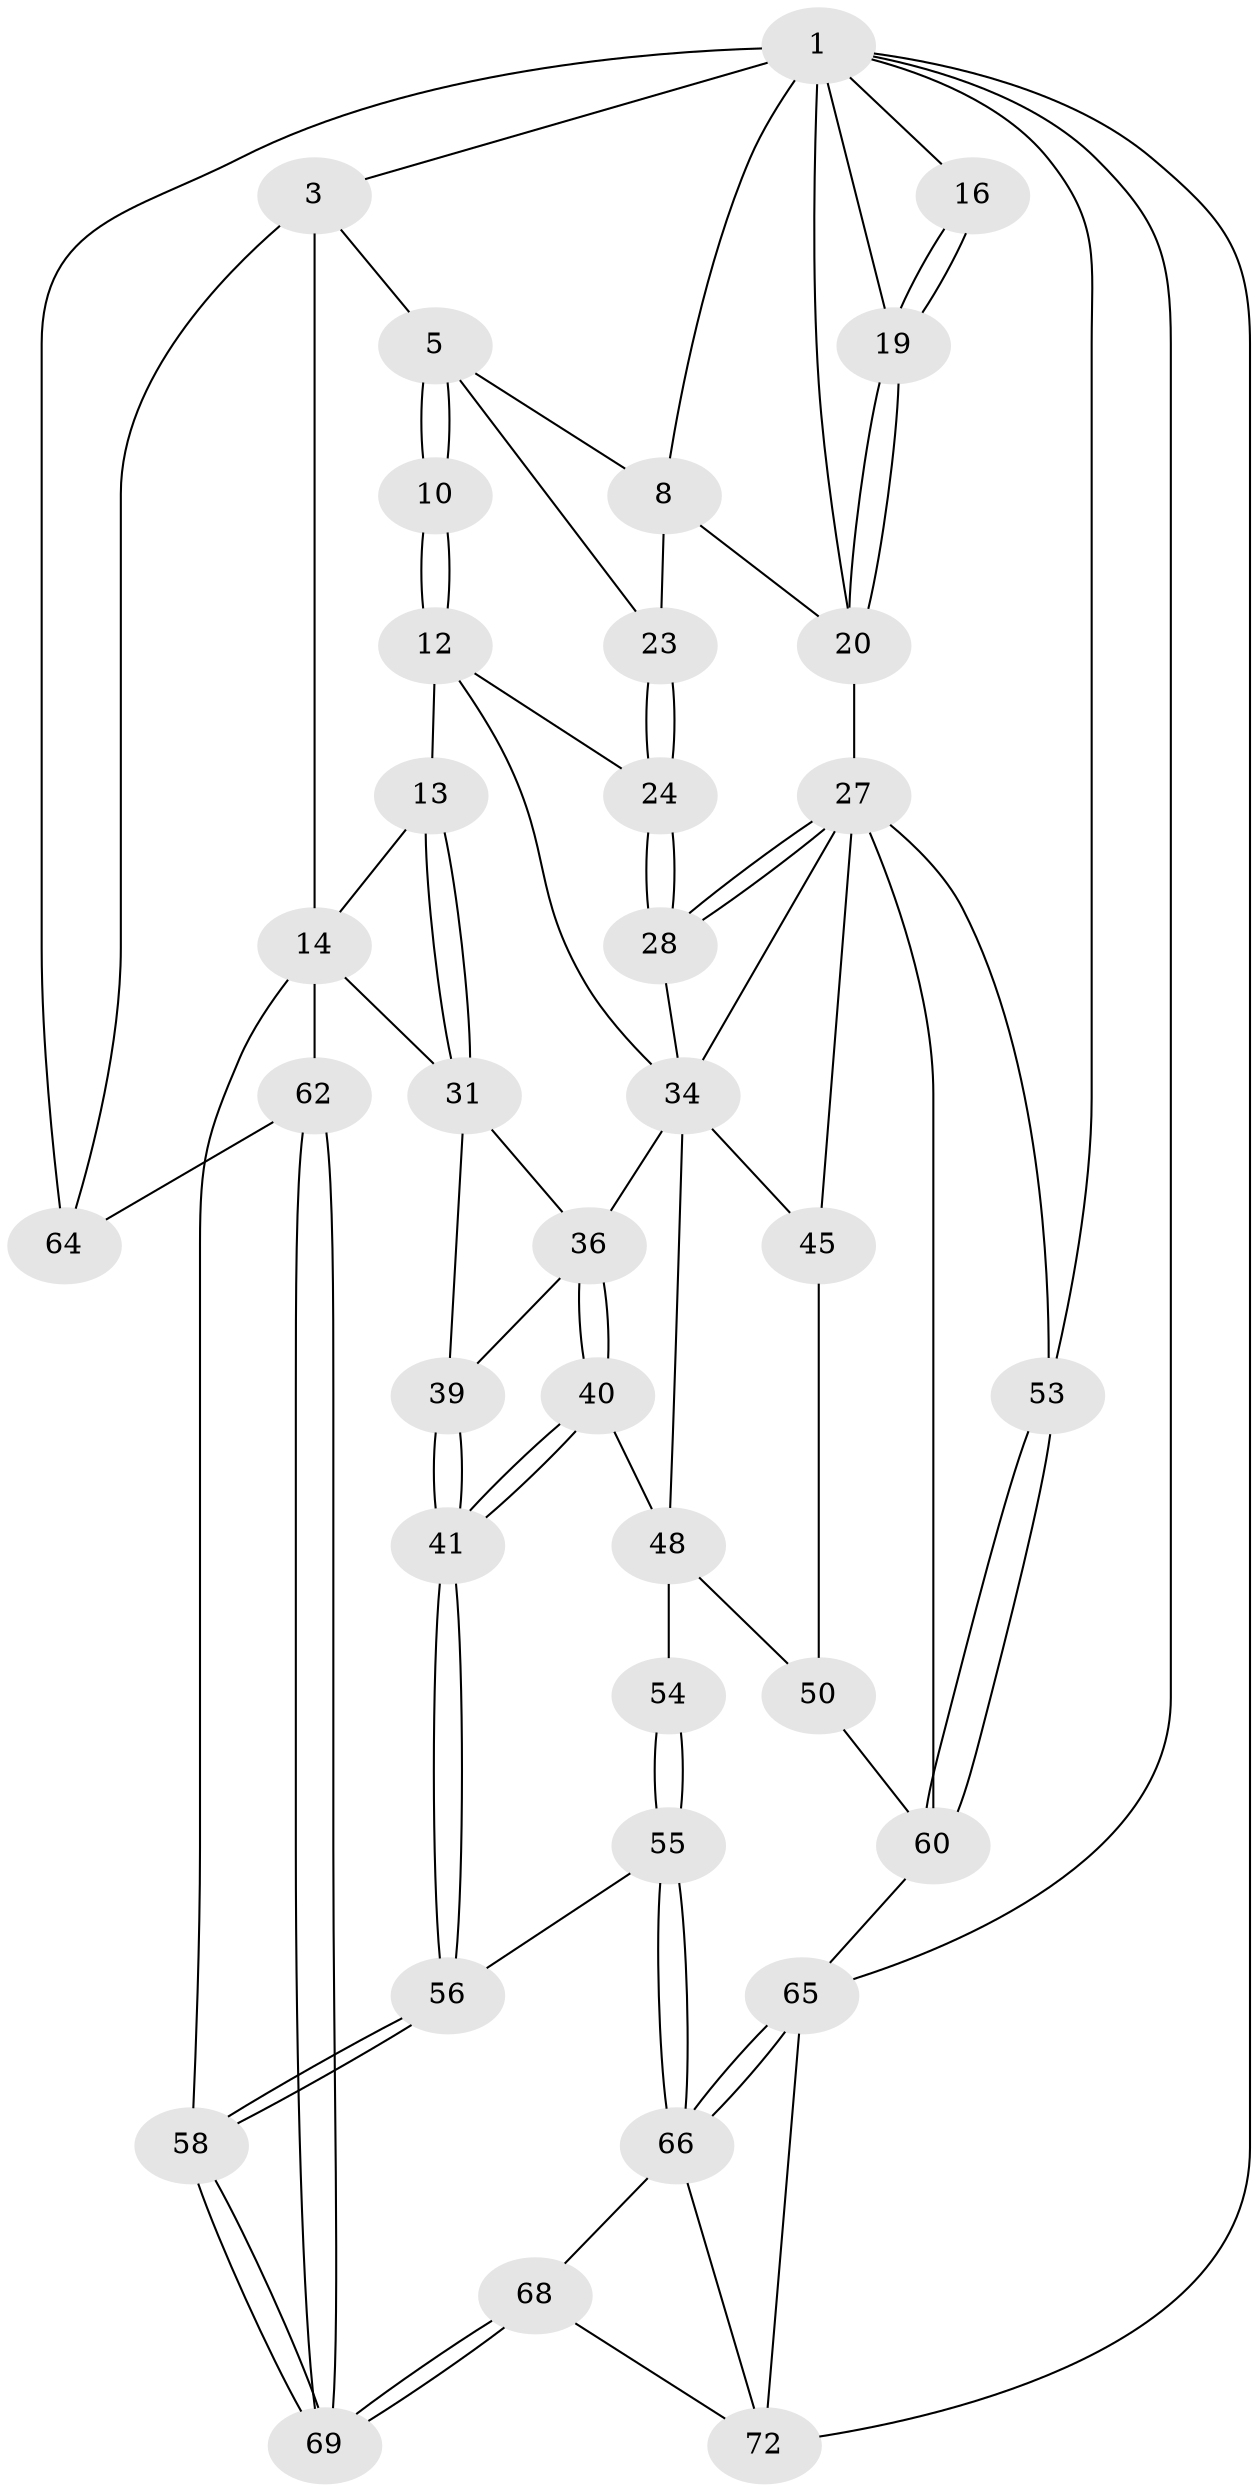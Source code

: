 // original degree distribution, {4: 0.22972972972972974, 6: 0.22972972972972974, 5: 0.5, 3: 0.04054054054054054}
// Generated by graph-tools (version 1.1) at 2025/28/03/15/25 16:28:07]
// undirected, 37 vertices, 87 edges
graph export_dot {
graph [start="1"]
  node [color=gray90,style=filled];
  1 [pos="+0.9791033563584862+0",super="+2+7"];
  3 [pos="+0+0",super="+26+4"];
  5 [pos="+0.48991875848041005+0",super="+6"];
  8 [pos="+0.8665099108540375+0.1290757828296479",super="+22"];
  10 [pos="+0.4969306927745368+0"];
  12 [pos="+0.4761045097499275+0.17960791206898313",super="+25"];
  13 [pos="+0.39441037074311397+0.2084036041504324"];
  14 [pos="+0.3590153003355944+0.20466560199436412",super="+29"];
  16 [pos="+0.9522753682881812+0.09147047804221702"];
  19 [pos="+1+0.2520282792776017"];
  20 [pos="+1+0.3435972485985307",super="+21"];
  23 [pos="+0.7601598753911237+0.16397082220616047"];
  24 [pos="+0.7540024913174018+0.16879174348671497"];
  27 [pos="+1+0.5115313199201373",super="+42"];
  28 [pos="+0.80596031257296+0.3752616694312042"];
  31 [pos="+0.36014529399439194+0.33491938048153824",super="+32"];
  34 [pos="+0.5868425546928677+0.34947731293678647",super="+35+38"];
  36 [pos="+0.3932108365971153+0.43598441120838366",super="+37"];
  39 [pos="+0.21380127146162942+0.4753200696645201"];
  40 [pos="+0.4081202951994572+0.5108745542096098"];
  41 [pos="+0.31358307529409435+0.5555014872797257"];
  45 [pos="+0.6453862811745165+0.5504151235058946",super="+46"];
  48 [pos="+0.5074802158554419+0.47348182900356084",super="+49+51"];
  50 [pos="+0.5786634116011362+0.5976135803169155"];
  53 [pos="+1+0.9541664910782484"];
  54 [pos="+0.461299350910973+0.5757556253659357"];
  55 [pos="+0.4311784322275568+0.6795788924342192"];
  56 [pos="+0.32168900528049477+0.666315336255716"];
  58 [pos="+0.21729903418177668+0.769798520749722"];
  60 [pos="+0.6669439901692509+0.7034787192359894",super="+61"];
  62 [pos="+0+1",super="+63"];
  64 [pos="+0+1"];
  65 [pos="+0.5672779136072706+0.7550681791374447",super="+71"];
  66 [pos="+0.5110086193350337+0.7478986382972402",super="+67"];
  68 [pos="+0.3269835178131444+0.8770529679737855"];
  69 [pos="+0.17435692220186735+0.8761993624174044"];
  72 [pos="+0.5289277317978601+0.9407484505129623",super="+73"];
  1 -- 64 [weight=2];
  1 -- 65;
  1 -- 3;
  1 -- 72;
  1 -- 16;
  1 -- 19;
  1 -- 53;
  1 -- 8;
  1 -- 20;
  3 -- 64;
  3 -- 14 [weight=2];
  3 -- 5;
  5 -- 10 [weight=2];
  5 -- 10;
  5 -- 8;
  5 -- 23;
  8 -- 23;
  8 -- 20;
  10 -- 12;
  10 -- 12;
  12 -- 13;
  12 -- 24;
  12 -- 34;
  13 -- 14;
  13 -- 31;
  13 -- 31;
  14 -- 62 [weight=2];
  14 -- 58;
  14 -- 31;
  16 -- 19;
  16 -- 19;
  19 -- 20;
  19 -- 20;
  20 -- 27;
  23 -- 24;
  23 -- 24;
  24 -- 28;
  24 -- 28;
  27 -- 28;
  27 -- 28;
  27 -- 34;
  27 -- 53;
  27 -- 60;
  27 -- 45 [weight=2];
  28 -- 34;
  31 -- 36;
  31 -- 39;
  34 -- 48;
  34 -- 36;
  34 -- 45;
  36 -- 40;
  36 -- 40;
  36 -- 39;
  39 -- 41;
  39 -- 41;
  40 -- 41;
  40 -- 41;
  40 -- 48;
  41 -- 56;
  41 -- 56;
  45 -- 50;
  48 -- 54 [weight=2];
  48 -- 50;
  50 -- 60;
  53 -- 60;
  53 -- 60;
  54 -- 55;
  54 -- 55;
  55 -- 56;
  55 -- 66;
  55 -- 66;
  56 -- 58;
  56 -- 58;
  58 -- 69;
  58 -- 69;
  60 -- 65;
  62 -- 69;
  62 -- 69;
  62 -- 64;
  65 -- 66;
  65 -- 66;
  65 -- 72;
  66 -- 72;
  66 -- 68;
  68 -- 69;
  68 -- 69;
  68 -- 72;
}
